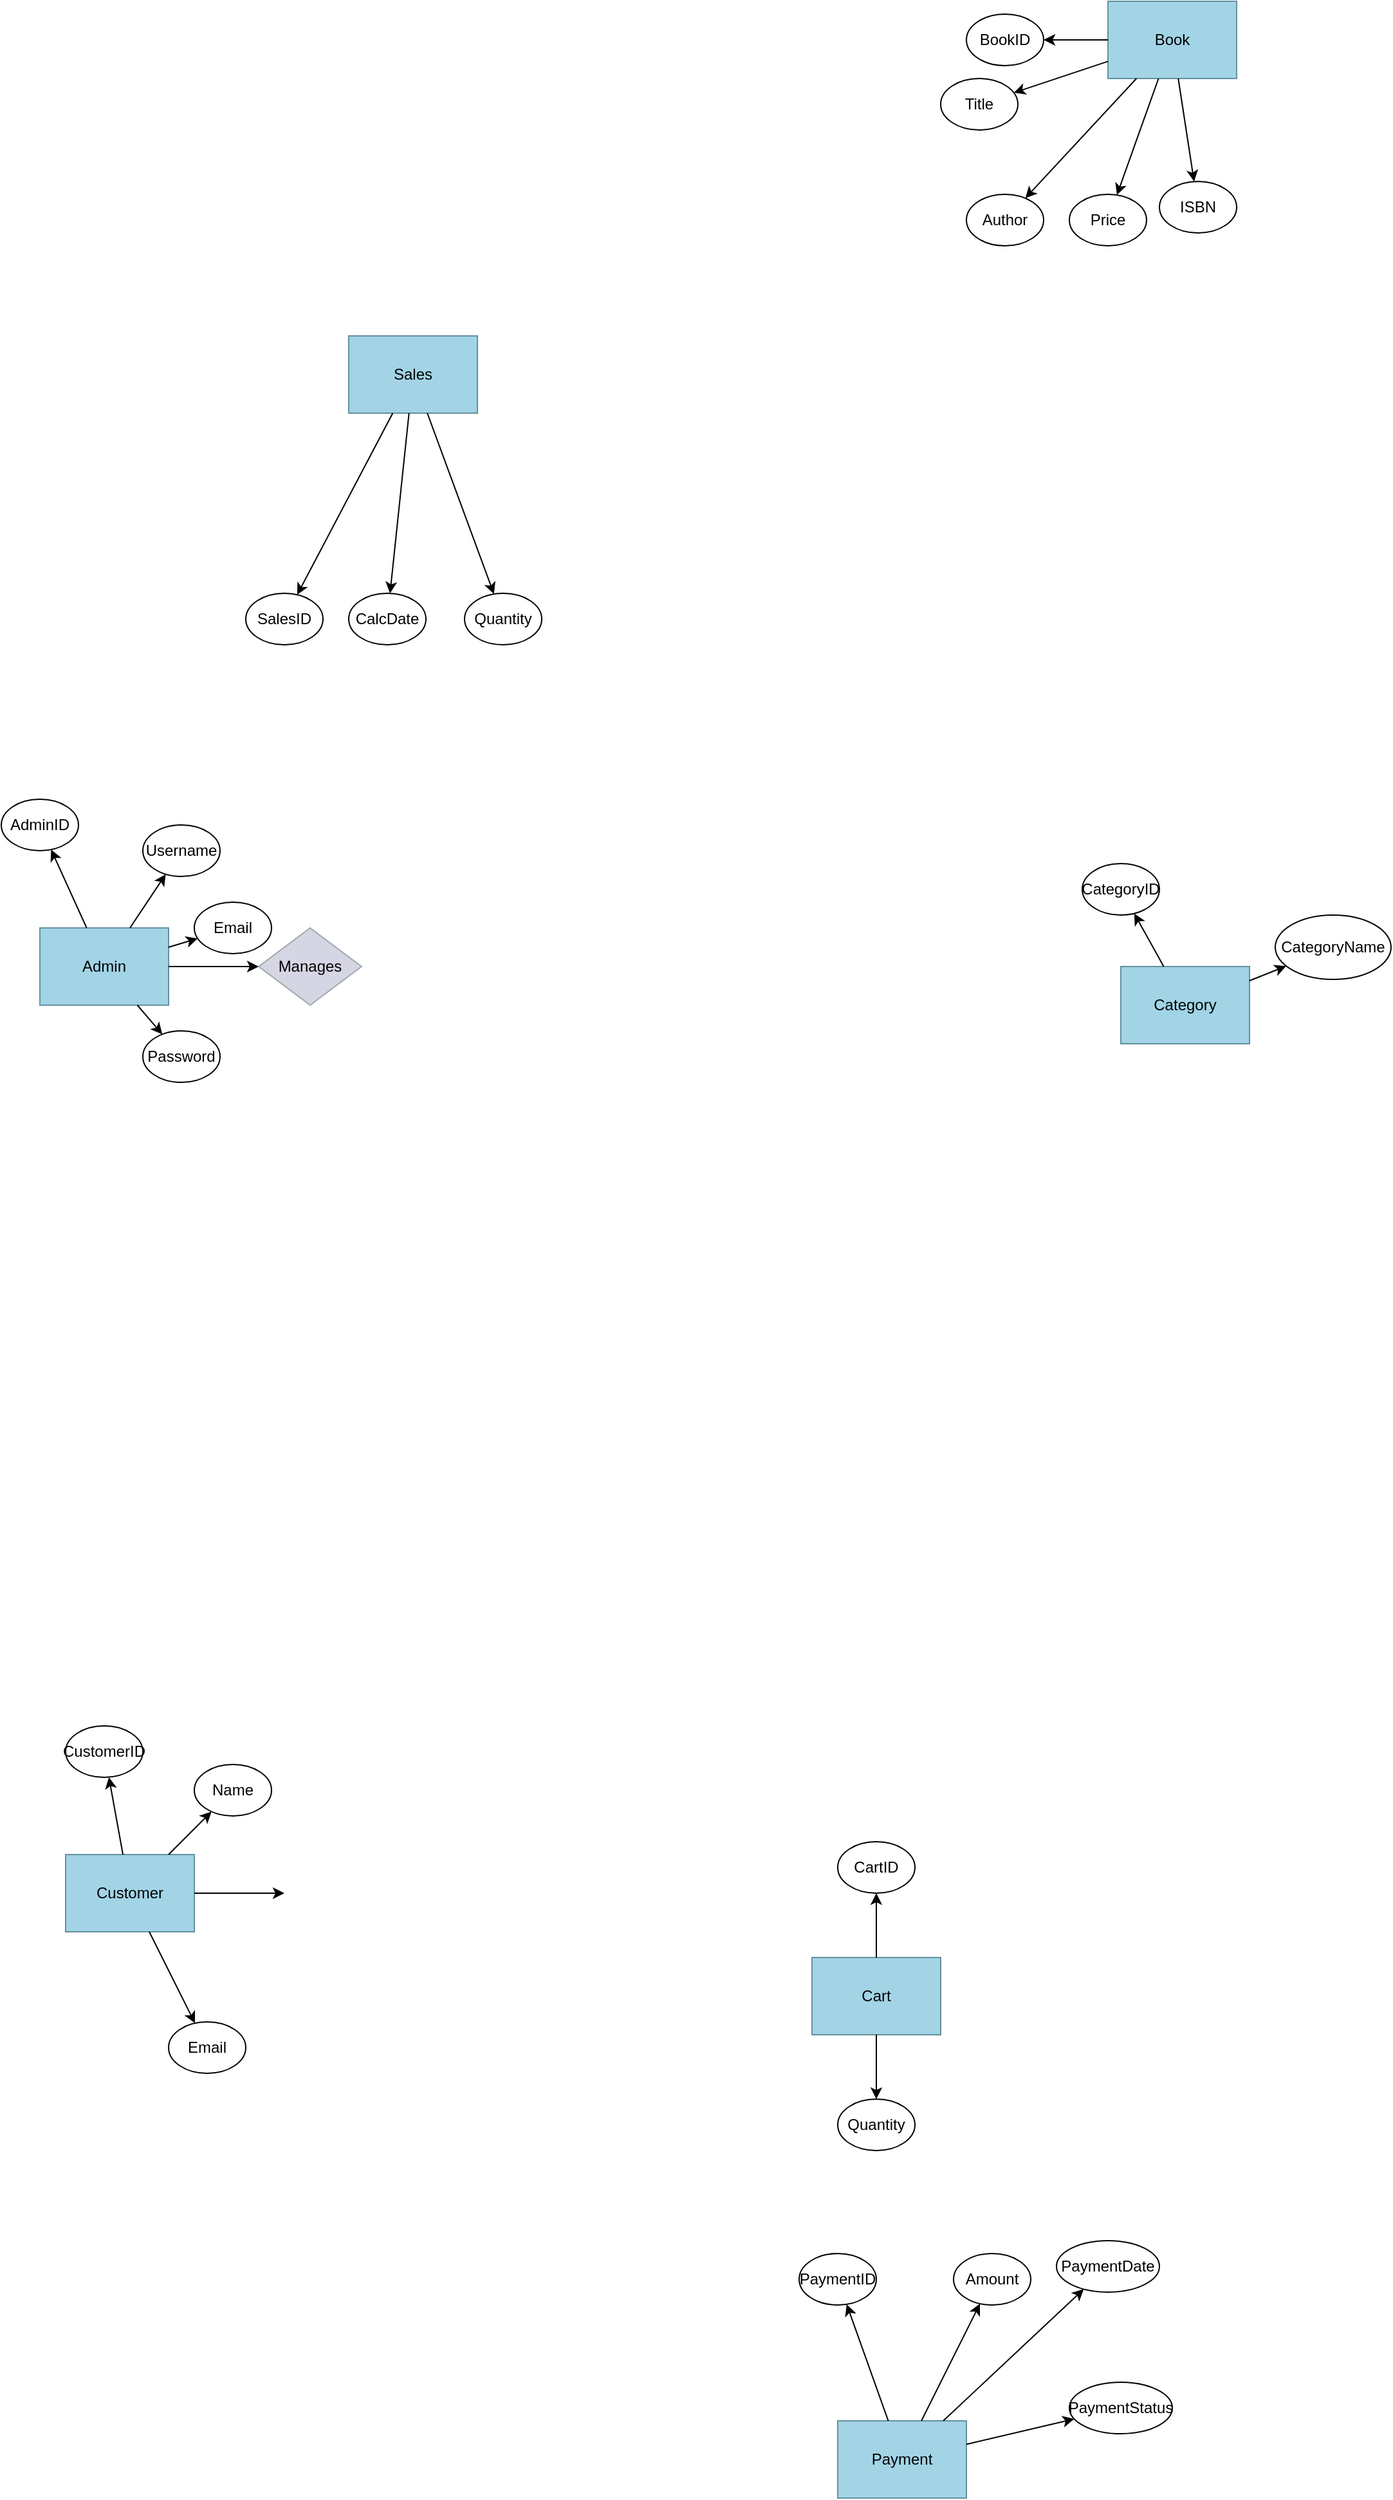<mxfile version="26.0.3">
  <diagram name="Page-1" id="2v3cK4fD7Jv4Vw0qW9uX">
    <mxGraphModel dx="1181" dy="1546" grid="1" gridSize="10" guides="1" tooltips="1" connect="1" arrows="1" fold="1" page="0" pageScale="1" pageWidth="850" pageHeight="1100" math="0" shadow="0">
      <root>
        <mxCell id="0" />
        <mxCell id="1" parent="0" />
        <mxCell id="Admin" value="Admin" style="rounded=0;whiteSpace=wrap;html=1;fillColor=#a2d4e6;strokeColor=#63919f;" parent="1" vertex="1">
          <mxGeometry x="60" y="170" width="100" height="60" as="geometry" />
        </mxCell>
        <mxCell id="AdminID" value="AdminID" style="ellipse;whiteSpace=wrap;html=1;" parent="1" vertex="1">
          <mxGeometry x="30" y="70" width="60" height="40" as="geometry" />
        </mxCell>
        <mxCell id="Admin_to_AdminID" parent="1" source="Admin" target="AdminID" edge="1">
          <mxGeometry relative="1" as="geometry" />
        </mxCell>
        <mxCell id="AdminUsername" value="Username" style="ellipse;whiteSpace=wrap;html=1;" parent="1" vertex="1">
          <mxGeometry x="140" y="90" width="60" height="40" as="geometry" />
        </mxCell>
        <mxCell id="Admin_to_AdminUsername" parent="1" source="Admin" target="AdminUsername" edge="1">
          <mxGeometry relative="1" as="geometry" />
        </mxCell>
        <mxCell id="AdminEmail" value="Email" style="ellipse;whiteSpace=wrap;html=1;" parent="1" vertex="1">
          <mxGeometry x="180" y="150" width="60" height="40" as="geometry" />
        </mxCell>
        <mxCell id="Admin_to_AdminEmail" parent="1" source="Admin" target="AdminEmail" edge="1">
          <mxGeometry relative="1" as="geometry" />
        </mxCell>
        <mxCell id="AdminPassword" value="Password" style="ellipse;whiteSpace=wrap;html=1;" parent="1" vertex="1">
          <mxGeometry x="140" y="250" width="60" height="40" as="geometry" />
        </mxCell>
        <mxCell id="Admin_to_AdminPassword" parent="1" source="Admin" target="AdminPassword" edge="1">
          <mxGeometry relative="1" as="geometry" />
        </mxCell>
        <mxCell id="Manages" value="Manages" style="rhombus;whiteSpace=wrap;html=1;fillColor=#d5d5e3;strokeColor=#9ea9ad;" parent="1" vertex="1">
          <mxGeometry x="230" y="170" width="80" height="60" as="geometry" />
        </mxCell>
        <mxCell id="Admin_to_Manages" parent="1" source="Admin" target="Manages" edge="1">
          <mxGeometry x="0.372" relative="1" as="geometry">
            <mxPoint x="161" y="200" as="sourcePoint" />
            <mxPoint x="200" y="200" as="targetPoint" />
            <Array as="points">
              <mxPoint x="210" y="200" />
            </Array>
            <mxPoint as="offset" />
          </mxGeometry>
        </mxCell>
        <mxCell id="Category" value="Category" style="rounded=0;whiteSpace=wrap;html=1;fillColor=#a2d4e6;strokeColor=#63919f;" parent="1" vertex="1">
          <mxGeometry x="900" y="200" width="100" height="60" as="geometry" />
        </mxCell>
        <mxCell id="CategoryID" value="CategoryID" style="ellipse;whiteSpace=wrap;html=1;" parent="1" vertex="1">
          <mxGeometry x="870" y="120" width="60" height="40" as="geometry" />
        </mxCell>
        <mxCell id="Category_to_CategoryID" parent="1" source="Category" target="CategoryID" edge="1">
          <mxGeometry relative="1" as="geometry" />
        </mxCell>
        <mxCell id="CategoryName" value="CategoryName" style="ellipse;whiteSpace=wrap;html=1;" parent="1" vertex="1">
          <mxGeometry x="1020" y="160" width="90" height="50" as="geometry" />
        </mxCell>
        <mxCell id="Category_to_CategoryName" parent="1" target="CategoryName" edge="1">
          <mxGeometry relative="1" as="geometry">
            <mxPoint x="1000" y="211" as="sourcePoint" />
          </mxGeometry>
        </mxCell>
        <mxCell id="5gofg_rC1kgmEp9FKNQV-17" value="Book" style="rounded=0;whiteSpace=wrap;html=1;fillColor=#a2d4e6;strokeColor=#63919f;" vertex="1" parent="1">
          <mxGeometry x="890" y="-550" width="100" height="60" as="geometry" />
        </mxCell>
        <mxCell id="5gofg_rC1kgmEp9FKNQV-18" value="BookID" style="ellipse;whiteSpace=wrap;html=1;" vertex="1" parent="1">
          <mxGeometry x="780" y="-540" width="60" height="40" as="geometry" />
        </mxCell>
        <mxCell id="5gofg_rC1kgmEp9FKNQV-19" edge="1" parent="1" source="5gofg_rC1kgmEp9FKNQV-17" target="5gofg_rC1kgmEp9FKNQV-18">
          <mxGeometry relative="1" as="geometry" />
        </mxCell>
        <mxCell id="5gofg_rC1kgmEp9FKNQV-20" value="Title" style="ellipse;whiteSpace=wrap;html=1;" vertex="1" parent="1">
          <mxGeometry x="760" y="-490" width="60" height="40" as="geometry" />
        </mxCell>
        <mxCell id="5gofg_rC1kgmEp9FKNQV-21" edge="1" parent="1" source="5gofg_rC1kgmEp9FKNQV-17" target="5gofg_rC1kgmEp9FKNQV-20">
          <mxGeometry relative="1" as="geometry" />
        </mxCell>
        <mxCell id="5gofg_rC1kgmEp9FKNQV-22" value="ISBN" style="ellipse;whiteSpace=wrap;html=1;" vertex="1" parent="1">
          <mxGeometry x="930" y="-410" width="60" height="40" as="geometry" />
        </mxCell>
        <mxCell id="5gofg_rC1kgmEp9FKNQV-23" edge="1" parent="1" source="5gofg_rC1kgmEp9FKNQV-17" target="5gofg_rC1kgmEp9FKNQV-22">
          <mxGeometry relative="1" as="geometry" />
        </mxCell>
        <mxCell id="5gofg_rC1kgmEp9FKNQV-24" value="Price" style="ellipse;whiteSpace=wrap;html=1;" vertex="1" parent="1">
          <mxGeometry x="860" y="-400" width="60" height="40" as="geometry" />
        </mxCell>
        <mxCell id="5gofg_rC1kgmEp9FKNQV-25" edge="1" parent="1" source="5gofg_rC1kgmEp9FKNQV-17" target="5gofg_rC1kgmEp9FKNQV-24">
          <mxGeometry relative="1" as="geometry" />
        </mxCell>
        <mxCell id="5gofg_rC1kgmEp9FKNQV-26" value="Author" style="ellipse;whiteSpace=wrap;html=1;" vertex="1" parent="1">
          <mxGeometry x="780" y="-400" width="60" height="40" as="geometry" />
        </mxCell>
        <mxCell id="5gofg_rC1kgmEp9FKNQV-27" edge="1" parent="1" source="5gofg_rC1kgmEp9FKNQV-17" target="5gofg_rC1kgmEp9FKNQV-26">
          <mxGeometry relative="1" as="geometry" />
        </mxCell>
        <mxCell id="5gofg_rC1kgmEp9FKNQV-28" value="Payment" style="rounded=0;whiteSpace=wrap;html=1;fillColor=#a2d4e6;strokeColor=#63919f;" vertex="1" parent="1">
          <mxGeometry x="680" y="1330" width="100" height="60" as="geometry" />
        </mxCell>
        <mxCell id="5gofg_rC1kgmEp9FKNQV-29" value="PaymentID" style="ellipse;whiteSpace=wrap;html=1;" vertex="1" parent="1">
          <mxGeometry x="650" y="1200" width="60" height="40" as="geometry" />
        </mxCell>
        <mxCell id="5gofg_rC1kgmEp9FKNQV-30" edge="1" parent="1" source="5gofg_rC1kgmEp9FKNQV-28" target="5gofg_rC1kgmEp9FKNQV-29">
          <mxGeometry relative="1" as="geometry" />
        </mxCell>
        <mxCell id="5gofg_rC1kgmEp9FKNQV-31" value="Amount" style="ellipse;whiteSpace=wrap;html=1;" vertex="1" parent="1">
          <mxGeometry x="770" y="1200" width="60" height="40" as="geometry" />
        </mxCell>
        <mxCell id="5gofg_rC1kgmEp9FKNQV-32" edge="1" parent="1" source="5gofg_rC1kgmEp9FKNQV-28" target="5gofg_rC1kgmEp9FKNQV-31">
          <mxGeometry relative="1" as="geometry" />
        </mxCell>
        <mxCell id="5gofg_rC1kgmEp9FKNQV-33" value="PaymentDate" style="ellipse;whiteSpace=wrap;html=1;" vertex="1" parent="1">
          <mxGeometry x="850" y="1190" width="80" height="40" as="geometry" />
        </mxCell>
        <mxCell id="5gofg_rC1kgmEp9FKNQV-34" edge="1" parent="1" source="5gofg_rC1kgmEp9FKNQV-28" target="5gofg_rC1kgmEp9FKNQV-33">
          <mxGeometry relative="1" as="geometry" />
        </mxCell>
        <mxCell id="5gofg_rC1kgmEp9FKNQV-35" value="PaymentStatus" style="ellipse;whiteSpace=wrap;html=1;" vertex="1" parent="1">
          <mxGeometry x="860" y="1300" width="80" height="40" as="geometry" />
        </mxCell>
        <mxCell id="5gofg_rC1kgmEp9FKNQV-36" edge="1" parent="1" source="5gofg_rC1kgmEp9FKNQV-28" target="5gofg_rC1kgmEp9FKNQV-35">
          <mxGeometry relative="1" as="geometry" />
        </mxCell>
        <mxCell id="5gofg_rC1kgmEp9FKNQV-38" value="Cart" style="rounded=0;whiteSpace=wrap;html=1;fillColor=#a2d4e6;strokeColor=#63919f;" vertex="1" parent="1">
          <mxGeometry x="660" y="970" width="100" height="60" as="geometry" />
        </mxCell>
        <mxCell id="5gofg_rC1kgmEp9FKNQV-39" value="CartID" style="ellipse;whiteSpace=wrap;html=1;" vertex="1" parent="1">
          <mxGeometry x="680" y="880" width="60" height="40" as="geometry" />
        </mxCell>
        <mxCell id="5gofg_rC1kgmEp9FKNQV-40" edge="1" parent="1" source="5gofg_rC1kgmEp9FKNQV-38" target="5gofg_rC1kgmEp9FKNQV-39">
          <mxGeometry relative="1" as="geometry" />
        </mxCell>
        <mxCell id="5gofg_rC1kgmEp9FKNQV-41" value="Quantity" style="ellipse;whiteSpace=wrap;html=1;" vertex="1" parent="1">
          <mxGeometry x="680" y="1080" width="60" height="40" as="geometry" />
        </mxCell>
        <mxCell id="5gofg_rC1kgmEp9FKNQV-42" edge="1" parent="1" source="5gofg_rC1kgmEp9FKNQV-38" target="5gofg_rC1kgmEp9FKNQV-41">
          <mxGeometry relative="1" as="geometry" />
        </mxCell>
        <mxCell id="5gofg_rC1kgmEp9FKNQV-44" value="Sales" style="rounded=0;whiteSpace=wrap;html=1;fillColor=#a2d4e6;strokeColor=#63919f;" vertex="1" parent="1">
          <mxGeometry x="300" y="-290" width="100" height="60" as="geometry" />
        </mxCell>
        <mxCell id="5gofg_rC1kgmEp9FKNQV-45" value="SalesID" style="ellipse;whiteSpace=wrap;html=1;" vertex="1" parent="1">
          <mxGeometry x="220" y="-90" width="60" height="40" as="geometry" />
        </mxCell>
        <mxCell id="5gofg_rC1kgmEp9FKNQV-46" edge="1" parent="1" source="5gofg_rC1kgmEp9FKNQV-44" target="5gofg_rC1kgmEp9FKNQV-45">
          <mxGeometry relative="1" as="geometry" />
        </mxCell>
        <mxCell id="5gofg_rC1kgmEp9FKNQV-47" value="Quantity" style="ellipse;whiteSpace=wrap;html=1;" vertex="1" parent="1">
          <mxGeometry x="390" y="-90" width="60" height="40" as="geometry" />
        </mxCell>
        <mxCell id="5gofg_rC1kgmEp9FKNQV-48" edge="1" parent="1" source="5gofg_rC1kgmEp9FKNQV-44" target="5gofg_rC1kgmEp9FKNQV-47">
          <mxGeometry relative="1" as="geometry" />
        </mxCell>
        <mxCell id="5gofg_rC1kgmEp9FKNQV-49" value="CalcDate" style="ellipse;whiteSpace=wrap;html=1;" vertex="1" parent="1">
          <mxGeometry x="300" y="-90" width="60" height="40" as="geometry" />
        </mxCell>
        <mxCell id="5gofg_rC1kgmEp9FKNQV-50" edge="1" parent="1" source="5gofg_rC1kgmEp9FKNQV-44" target="5gofg_rC1kgmEp9FKNQV-49">
          <mxGeometry relative="1" as="geometry" />
        </mxCell>
        <mxCell id="5gofg_rC1kgmEp9FKNQV-51" value="Customer" style="rounded=0;whiteSpace=wrap;html=1;fillColor=#a2d4e6;strokeColor=#63919f;" vertex="1" parent="1">
          <mxGeometry x="80" y="890" width="100" height="60" as="geometry" />
        </mxCell>
        <mxCell id="5gofg_rC1kgmEp9FKNQV-52" value="CustomerID" style="ellipse;whiteSpace=wrap;html=1;" vertex="1" parent="1">
          <mxGeometry x="80" y="790" width="60" height="40" as="geometry" />
        </mxCell>
        <mxCell id="5gofg_rC1kgmEp9FKNQV-53" edge="1" parent="1" source="5gofg_rC1kgmEp9FKNQV-51" target="5gofg_rC1kgmEp9FKNQV-52">
          <mxGeometry relative="1" as="geometry" />
        </mxCell>
        <mxCell id="5gofg_rC1kgmEp9FKNQV-54" value="Name" style="ellipse;whiteSpace=wrap;html=1;" vertex="1" parent="1">
          <mxGeometry x="180" y="820" width="60" height="40" as="geometry" />
        </mxCell>
        <mxCell id="5gofg_rC1kgmEp9FKNQV-55" edge="1" parent="1" source="5gofg_rC1kgmEp9FKNQV-51" target="5gofg_rC1kgmEp9FKNQV-54">
          <mxGeometry relative="1" as="geometry" />
        </mxCell>
        <mxCell id="5gofg_rC1kgmEp9FKNQV-56" value="Email" style="ellipse;whiteSpace=wrap;html=1;" vertex="1" parent="1">
          <mxGeometry x="160" y="1020" width="60" height="40" as="geometry" />
        </mxCell>
        <mxCell id="5gofg_rC1kgmEp9FKNQV-57" edge="1" parent="1" source="5gofg_rC1kgmEp9FKNQV-51" target="5gofg_rC1kgmEp9FKNQV-56">
          <mxGeometry relative="1" as="geometry" />
        </mxCell>
        <mxCell id="5gofg_rC1kgmEp9FKNQV-58" edge="1" parent="1" source="5gofg_rC1kgmEp9FKNQV-51">
          <mxGeometry relative="1" as="geometry">
            <mxPoint x="250" y="920" as="targetPoint" />
          </mxGeometry>
        </mxCell>
      </root>
    </mxGraphModel>
  </diagram>
</mxfile>
